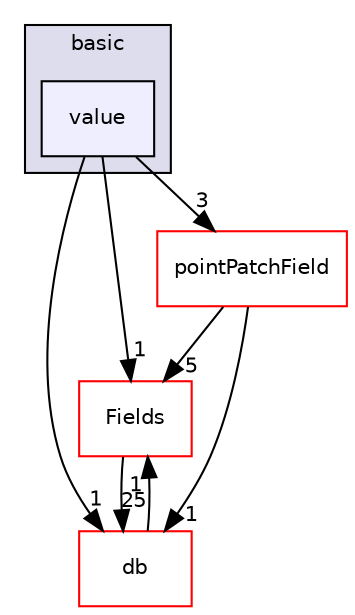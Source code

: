 digraph "src/OpenFOAM/fields/pointPatchFields/basic/value" {
  bgcolor=transparent;
  compound=true
  node [ fontsize="10", fontname="Helvetica"];
  edge [ labelfontsize="10", labelfontname="Helvetica"];
  subgraph clusterdir_6a30703e73af3ba7ed84ebe53ffd3e12 {
    graph [ bgcolor="#ddddee", pencolor="black", label="basic" fontname="Helvetica", fontsize="10", URL="dir_6a30703e73af3ba7ed84ebe53ffd3e12.html"]
  dir_edc71ad1c0fbcdf2743da6d5233a17bb [shape=box, label="value", style="filled", fillcolor="#eeeeff", pencolor="black", URL="dir_edc71ad1c0fbcdf2743da6d5233a17bb.html"];
  }
  dir_7d364942a13d3ce50f6681364b448a98 [shape=box label="Fields" color="red" URL="dir_7d364942a13d3ce50f6681364b448a98.html"];
  dir_63c634f7a7cfd679ac26c67fb30fc32f [shape=box label="db" color="red" URL="dir_63c634f7a7cfd679ac26c67fb30fc32f.html"];
  dir_17a9bfb76e5e1dbc9e2e32285df4aeb8 [shape=box label="pointPatchField" color="red" URL="dir_17a9bfb76e5e1dbc9e2e32285df4aeb8.html"];
  dir_7d364942a13d3ce50f6681364b448a98->dir_63c634f7a7cfd679ac26c67fb30fc32f [headlabel="25", labeldistance=1.5 headhref="dir_002032_001948.html"];
  dir_edc71ad1c0fbcdf2743da6d5233a17bb->dir_7d364942a13d3ce50f6681364b448a98 [headlabel="1", labeldistance=1.5 headhref="dir_002069_002032.html"];
  dir_edc71ad1c0fbcdf2743da6d5233a17bb->dir_63c634f7a7cfd679ac26c67fb30fc32f [headlabel="1", labeldistance=1.5 headhref="dir_002069_001948.html"];
  dir_edc71ad1c0fbcdf2743da6d5233a17bb->dir_17a9bfb76e5e1dbc9e2e32285df4aeb8 [headlabel="3", labeldistance=1.5 headhref="dir_002069_002087.html"];
  dir_63c634f7a7cfd679ac26c67fb30fc32f->dir_7d364942a13d3ce50f6681364b448a98 [headlabel="1", labeldistance=1.5 headhref="dir_001948_002032.html"];
  dir_17a9bfb76e5e1dbc9e2e32285df4aeb8->dir_7d364942a13d3ce50f6681364b448a98 [headlabel="5", labeldistance=1.5 headhref="dir_002087_002032.html"];
  dir_17a9bfb76e5e1dbc9e2e32285df4aeb8->dir_63c634f7a7cfd679ac26c67fb30fc32f [headlabel="1", labeldistance=1.5 headhref="dir_002087_001948.html"];
}
